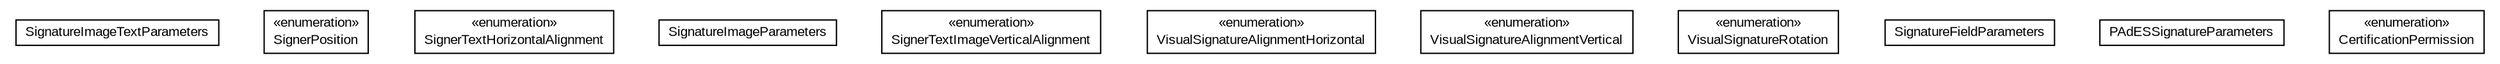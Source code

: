 #!/usr/local/bin/dot
#
# Class diagram 
# Generated by UMLGraph version R5_6-24-gf6e263 (http://www.umlgraph.org/)
#

digraph G {
	edge [fontname="arial",fontsize=10,labelfontname="arial",labelfontsize=10];
	node [fontname="arial",fontsize=10,shape=plaintext];
	nodesep=0.25;
	ranksep=0.5;
	// eu.europa.esig.dss.pades.SignatureImageTextParameters
	c83679 [label=<<table title="eu.europa.esig.dss.pades.SignatureImageTextParameters" border="0" cellborder="1" cellspacing="0" cellpadding="2" port="p" href="./SignatureImageTextParameters.html">
		<tr><td><table border="0" cellspacing="0" cellpadding="1">
<tr><td align="center" balign="center"> SignatureImageTextParameters </td></tr>
		</table></td></tr>
		</table>>, URL="./SignatureImageTextParameters.html", fontname="arial", fontcolor="black", fontsize=10.0];
	// eu.europa.esig.dss.pades.SignatureImageTextParameters.SignerPosition
	c83680 [label=<<table title="eu.europa.esig.dss.pades.SignatureImageTextParameters.SignerPosition" border="0" cellborder="1" cellspacing="0" cellpadding="2" port="p" href="./SignatureImageTextParameters.SignerPosition.html">
		<tr><td><table border="0" cellspacing="0" cellpadding="1">
<tr><td align="center" balign="center"> &#171;enumeration&#187; </td></tr>
<tr><td align="center" balign="center"> SignerPosition </td></tr>
		</table></td></tr>
		</table>>, URL="./SignatureImageTextParameters.SignerPosition.html", fontname="arial", fontcolor="black", fontsize=10.0];
	// eu.europa.esig.dss.pades.SignatureImageTextParameters.SignerTextHorizontalAlignment
	c83681 [label=<<table title="eu.europa.esig.dss.pades.SignatureImageTextParameters.SignerTextHorizontalAlignment" border="0" cellborder="1" cellspacing="0" cellpadding="2" port="p" href="./SignatureImageTextParameters.SignerTextHorizontalAlignment.html">
		<tr><td><table border="0" cellspacing="0" cellpadding="1">
<tr><td align="center" balign="center"> &#171;enumeration&#187; </td></tr>
<tr><td align="center" balign="center"> SignerTextHorizontalAlignment </td></tr>
		</table></td></tr>
		</table>>, URL="./SignatureImageTextParameters.SignerTextHorizontalAlignment.html", fontname="arial", fontcolor="black", fontsize=10.0];
	// eu.europa.esig.dss.pades.SignatureImageParameters
	c83682 [label=<<table title="eu.europa.esig.dss.pades.SignatureImageParameters" border="0" cellborder="1" cellspacing="0" cellpadding="2" port="p" href="./SignatureImageParameters.html">
		<tr><td><table border="0" cellspacing="0" cellpadding="1">
<tr><td align="center" balign="center"> SignatureImageParameters </td></tr>
		</table></td></tr>
		</table>>, URL="./SignatureImageParameters.html", fontname="arial", fontcolor="black", fontsize=10.0];
	// eu.europa.esig.dss.pades.SignatureImageParameters.SignerTextImageVerticalAlignment
	c83683 [label=<<table title="eu.europa.esig.dss.pades.SignatureImageParameters.SignerTextImageVerticalAlignment" border="0" cellborder="1" cellspacing="0" cellpadding="2" port="p" href="./SignatureImageParameters.SignerTextImageVerticalAlignment.html">
		<tr><td><table border="0" cellspacing="0" cellpadding="1">
<tr><td align="center" balign="center"> &#171;enumeration&#187; </td></tr>
<tr><td align="center" balign="center"> SignerTextImageVerticalAlignment </td></tr>
		</table></td></tr>
		</table>>, URL="./SignatureImageParameters.SignerTextImageVerticalAlignment.html", fontname="arial", fontcolor="black", fontsize=10.0];
	// eu.europa.esig.dss.pades.SignatureImageParameters.VisualSignatureAlignmentHorizontal
	c83684 [label=<<table title="eu.europa.esig.dss.pades.SignatureImageParameters.VisualSignatureAlignmentHorizontal" border="0" cellborder="1" cellspacing="0" cellpadding="2" port="p" href="./SignatureImageParameters.VisualSignatureAlignmentHorizontal.html">
		<tr><td><table border="0" cellspacing="0" cellpadding="1">
<tr><td align="center" balign="center"> &#171;enumeration&#187; </td></tr>
<tr><td align="center" balign="center"> VisualSignatureAlignmentHorizontal </td></tr>
		</table></td></tr>
		</table>>, URL="./SignatureImageParameters.VisualSignatureAlignmentHorizontal.html", fontname="arial", fontcolor="black", fontsize=10.0];
	// eu.europa.esig.dss.pades.SignatureImageParameters.VisualSignatureAlignmentVertical
	c83685 [label=<<table title="eu.europa.esig.dss.pades.SignatureImageParameters.VisualSignatureAlignmentVertical" border="0" cellborder="1" cellspacing="0" cellpadding="2" port="p" href="./SignatureImageParameters.VisualSignatureAlignmentVertical.html">
		<tr><td><table border="0" cellspacing="0" cellpadding="1">
<tr><td align="center" balign="center"> &#171;enumeration&#187; </td></tr>
<tr><td align="center" balign="center"> VisualSignatureAlignmentVertical </td></tr>
		</table></td></tr>
		</table>>, URL="./SignatureImageParameters.VisualSignatureAlignmentVertical.html", fontname="arial", fontcolor="black", fontsize=10.0];
	// eu.europa.esig.dss.pades.SignatureImageParameters.VisualSignatureRotation
	c83686 [label=<<table title="eu.europa.esig.dss.pades.SignatureImageParameters.VisualSignatureRotation" border="0" cellborder="1" cellspacing="0" cellpadding="2" port="p" href="./SignatureImageParameters.VisualSignatureRotation.html">
		<tr><td><table border="0" cellspacing="0" cellpadding="1">
<tr><td align="center" balign="center"> &#171;enumeration&#187; </td></tr>
<tr><td align="center" balign="center"> VisualSignatureRotation </td></tr>
		</table></td></tr>
		</table>>, URL="./SignatureImageParameters.VisualSignatureRotation.html", fontname="arial", fontcolor="black", fontsize=10.0];
	// eu.europa.esig.dss.pades.SignatureFieldParameters
	c83687 [label=<<table title="eu.europa.esig.dss.pades.SignatureFieldParameters" border="0" cellborder="1" cellspacing="0" cellpadding="2" port="p" href="./SignatureFieldParameters.html">
		<tr><td><table border="0" cellspacing="0" cellpadding="1">
<tr><td align="center" balign="center"> SignatureFieldParameters </td></tr>
		</table></td></tr>
		</table>>, URL="./SignatureFieldParameters.html", fontname="arial", fontcolor="black", fontsize=10.0];
	// eu.europa.esig.dss.pades.PAdESSignatureParameters
	c83688 [label=<<table title="eu.europa.esig.dss.pades.PAdESSignatureParameters" border="0" cellborder="1" cellspacing="0" cellpadding="2" port="p" href="./PAdESSignatureParameters.html">
		<tr><td><table border="0" cellspacing="0" cellpadding="1">
<tr><td align="center" balign="center"> PAdESSignatureParameters </td></tr>
		</table></td></tr>
		</table>>, URL="./PAdESSignatureParameters.html", fontname="arial", fontcolor="black", fontsize=10.0];
	// eu.europa.esig.dss.pades.CertificationPermission
	c83689 [label=<<table title="eu.europa.esig.dss.pades.CertificationPermission" border="0" cellborder="1" cellspacing="0" cellpadding="2" port="p" href="./CertificationPermission.html">
		<tr><td><table border="0" cellspacing="0" cellpadding="1">
<tr><td align="center" balign="center"> &#171;enumeration&#187; </td></tr>
<tr><td align="center" balign="center"> CertificationPermission </td></tr>
		</table></td></tr>
		</table>>, URL="./CertificationPermission.html", fontname="arial", fontcolor="black", fontsize=10.0];
}


